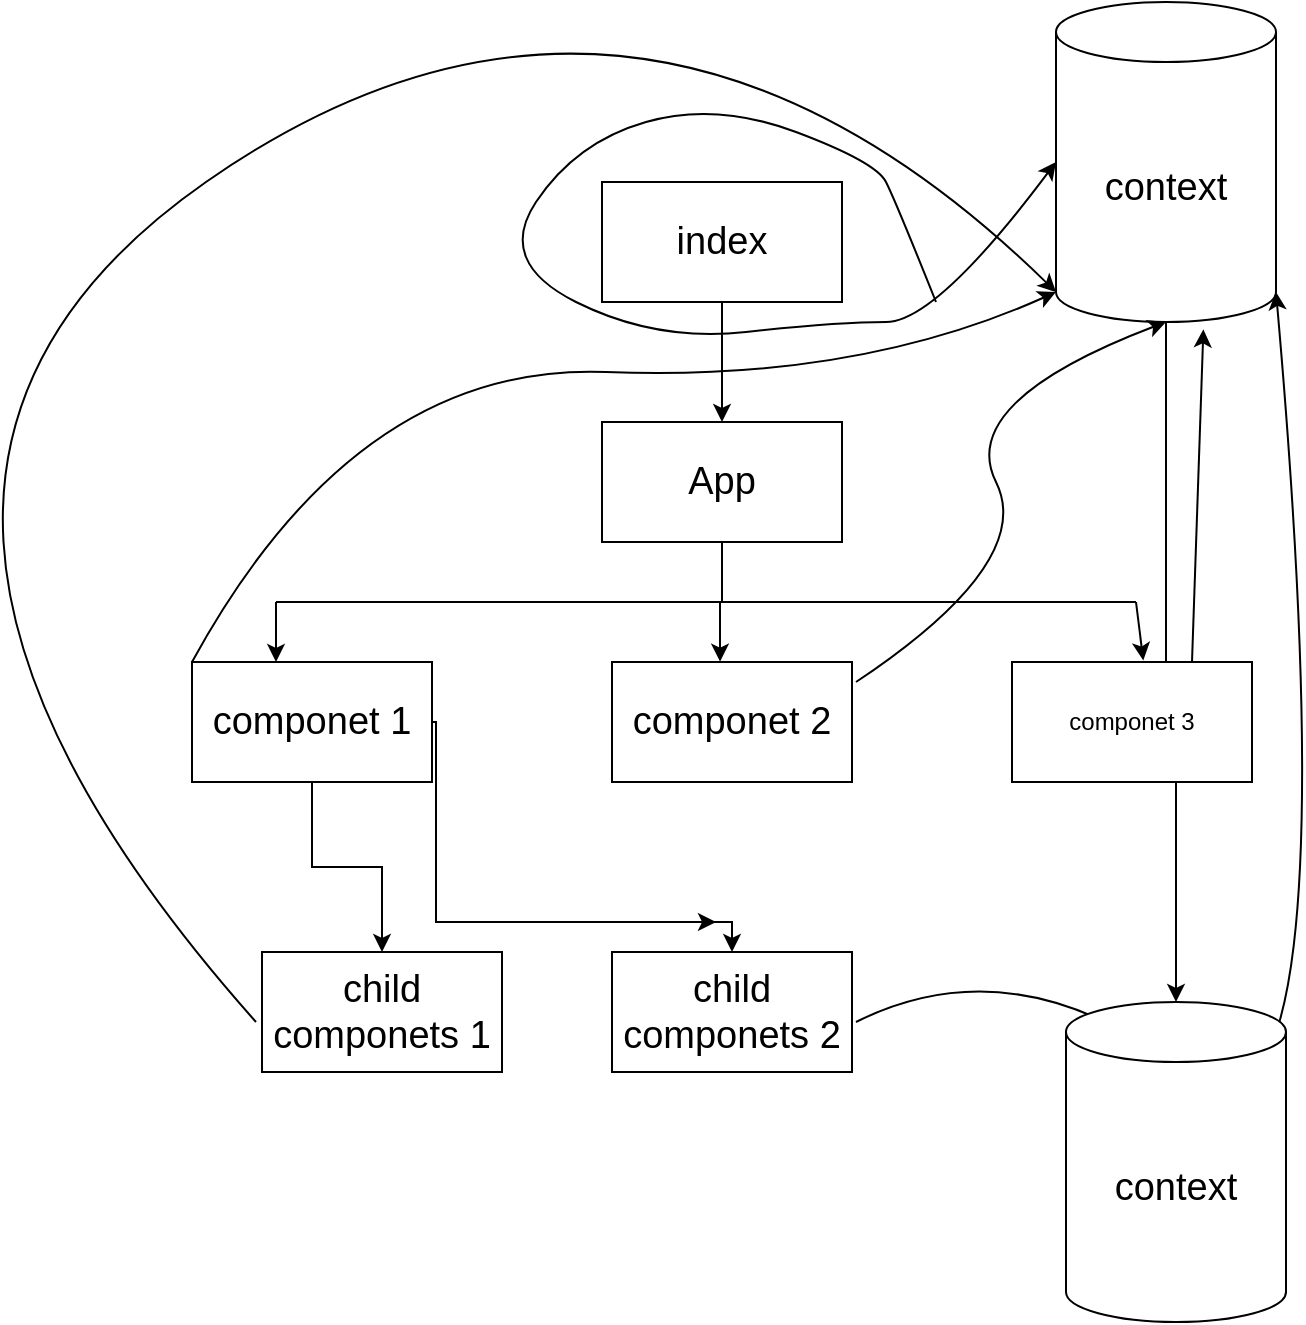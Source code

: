 <mxfile version="18.1.2" type="github">
  <diagram id="JtRsb9dR_s1ZqosVjEI6" name="Page-1">
    <mxGraphModel dx="1231" dy="689" grid="1" gridSize="10" guides="1" tooltips="1" connect="1" arrows="1" fold="1" page="1" pageScale="1" pageWidth="827" pageHeight="1169" math="0" shadow="0">
      <root>
        <mxCell id="0" />
        <mxCell id="1" parent="0" />
        <mxCell id="CUs1m5vH4RLbSxlX3L1v-53" style="edgeStyle=orthogonalEdgeStyle;rounded=0;orthogonalLoop=1;jettySize=auto;html=1;fontSize=19;" edge="1" parent="1" source="CUs1m5vH4RLbSxlX3L1v-1" target="CUs1m5vH4RLbSxlX3L1v-52">
          <mxGeometry relative="1" as="geometry" />
        </mxCell>
        <mxCell id="CUs1m5vH4RLbSxlX3L1v-1" value="context" style="shape=cylinder3;whiteSpace=wrap;html=1;boundedLbl=1;backgroundOutline=1;size=15;fontSize=19;" vertex="1" parent="1">
          <mxGeometry x="580" y="20" width="110" height="160" as="geometry" />
        </mxCell>
        <mxCell id="CUs1m5vH4RLbSxlX3L1v-10" style="edgeStyle=orthogonalEdgeStyle;rounded=0;orthogonalLoop=1;jettySize=auto;html=1;exitX=0.5;exitY=1;exitDx=0;exitDy=0;entryX=0.45;entryY=-0.003;entryDx=0;entryDy=0;entryPerimeter=0;fontSize=19;" edge="1" parent="1" source="CUs1m5vH4RLbSxlX3L1v-2" target="CUs1m5vH4RLbSxlX3L1v-6">
          <mxGeometry relative="1" as="geometry">
            <mxPoint x="413" y="330" as="targetPoint" />
          </mxGeometry>
        </mxCell>
        <mxCell id="CUs1m5vH4RLbSxlX3L1v-2" value="App" style="rounded=0;whiteSpace=wrap;html=1;fontSize=19;" vertex="1" parent="1">
          <mxGeometry x="353" y="230" width="120" height="60" as="geometry" />
        </mxCell>
        <mxCell id="CUs1m5vH4RLbSxlX3L1v-4" style="edgeStyle=orthogonalEdgeStyle;rounded=0;orthogonalLoop=1;jettySize=auto;html=1;fontSize=19;" edge="1" parent="1" source="CUs1m5vH4RLbSxlX3L1v-3" target="CUs1m5vH4RLbSxlX3L1v-2">
          <mxGeometry relative="1" as="geometry" />
        </mxCell>
        <mxCell id="CUs1m5vH4RLbSxlX3L1v-3" value="index" style="rounded=0;whiteSpace=wrap;html=1;fontSize=19;" vertex="1" parent="1">
          <mxGeometry x="353" y="110" width="120" height="60" as="geometry" />
        </mxCell>
        <mxCell id="CUs1m5vH4RLbSxlX3L1v-20" style="edgeStyle=orthogonalEdgeStyle;rounded=0;orthogonalLoop=1;jettySize=auto;html=1;fontSize=19;" edge="1" parent="1" source="CUs1m5vH4RLbSxlX3L1v-5" target="CUs1m5vH4RLbSxlX3L1v-8">
          <mxGeometry relative="1" as="geometry" />
        </mxCell>
        <mxCell id="CUs1m5vH4RLbSxlX3L1v-21" style="edgeStyle=orthogonalEdgeStyle;rounded=0;orthogonalLoop=1;jettySize=auto;html=1;fontSize=19;" edge="1" parent="1" source="CUs1m5vH4RLbSxlX3L1v-5">
          <mxGeometry relative="1" as="geometry">
            <mxPoint x="410" y="480" as="targetPoint" />
            <Array as="points">
              <mxPoint x="270" y="380" />
              <mxPoint x="270" y="480" />
            </Array>
          </mxGeometry>
        </mxCell>
        <mxCell id="CUs1m5vH4RLbSxlX3L1v-5" value="componet 1" style="rounded=0;whiteSpace=wrap;html=1;fontSize=19;" vertex="1" parent="1">
          <mxGeometry x="148" y="350" width="120" height="60" as="geometry" />
        </mxCell>
        <mxCell id="CUs1m5vH4RLbSxlX3L1v-6" value="&lt;span style=&quot;font-size: 19px;&quot;&gt;componet 2&lt;br style=&quot;font-size: 19px;&quot;&gt;&lt;/span&gt;" style="rounded=0;whiteSpace=wrap;html=1;fontSize=19;" vertex="1" parent="1">
          <mxGeometry x="358" y="350" width="120" height="60" as="geometry" />
        </mxCell>
        <mxCell id="CUs1m5vH4RLbSxlX3L1v-7" value="&lt;span style=&quot;&quot;&gt;componet 3&lt;br&gt;&lt;/span&gt;" style="rounded=0;whiteSpace=wrap;html=1;" vertex="1" parent="1">
          <mxGeometry x="558" y="350" width="120" height="60" as="geometry" />
        </mxCell>
        <mxCell id="CUs1m5vH4RLbSxlX3L1v-8" value="child componets 1" style="rounded=0;whiteSpace=wrap;html=1;fontSize=19;" vertex="1" parent="1">
          <mxGeometry x="183" y="495" width="120" height="60" as="geometry" />
        </mxCell>
        <mxCell id="CUs1m5vH4RLbSxlX3L1v-9" value="&lt;span style=&quot;font-size: 19px;&quot;&gt;child componets 2&lt;/span&gt;" style="rounded=0;whiteSpace=wrap;html=1;fontSize=19;" vertex="1" parent="1">
          <mxGeometry x="358" y="495" width="120" height="60" as="geometry" />
        </mxCell>
        <mxCell id="CUs1m5vH4RLbSxlX3L1v-12" value="" style="endArrow=none;html=1;rounded=0;fontSize=19;" edge="1" parent="1">
          <mxGeometry width="50" height="50" relative="1" as="geometry">
            <mxPoint x="190" y="320" as="sourcePoint" />
            <mxPoint x="620" y="320" as="targetPoint" />
          </mxGeometry>
        </mxCell>
        <mxCell id="CUs1m5vH4RLbSxlX3L1v-18" value="" style="endArrow=classic;html=1;rounded=0;entryX=0.35;entryY=0;entryDx=0;entryDy=0;entryPerimeter=0;fontSize=19;" edge="1" parent="1" target="CUs1m5vH4RLbSxlX3L1v-5">
          <mxGeometry width="50" height="50" relative="1" as="geometry">
            <mxPoint x="190" y="320" as="sourcePoint" />
            <mxPoint x="330" y="430" as="targetPoint" />
          </mxGeometry>
        </mxCell>
        <mxCell id="CUs1m5vH4RLbSxlX3L1v-19" value="" style="endArrow=classic;html=1;rounded=0;entryX=0.547;entryY=-0.013;entryDx=0;entryDy=0;entryPerimeter=0;fontSize=19;" edge="1" parent="1" target="CUs1m5vH4RLbSxlX3L1v-7">
          <mxGeometry width="50" height="50" relative="1" as="geometry">
            <mxPoint x="620" y="320" as="sourcePoint" />
            <mxPoint x="650" y="450" as="targetPoint" />
          </mxGeometry>
        </mxCell>
        <mxCell id="CUs1m5vH4RLbSxlX3L1v-22" style="edgeStyle=orthogonalEdgeStyle;rounded=0;orthogonalLoop=1;jettySize=auto;html=1;fontSize=19;" edge="1" parent="1" source="CUs1m5vH4RLbSxlX3L1v-5" target="CUs1m5vH4RLbSxlX3L1v-9">
          <mxGeometry relative="1" as="geometry">
            <mxPoint x="410" y="480" as="targetPoint" />
            <Array as="points">
              <mxPoint x="270" y="380" />
              <mxPoint x="270" y="480" />
              <mxPoint x="418" y="480" />
            </Array>
          </mxGeometry>
        </mxCell>
        <mxCell id="CUs1m5vH4RLbSxlX3L1v-37" value="" style="curved=1;endArrow=classic;html=1;rounded=0;fontSize=19;entryX=1;entryY=1;entryDx=0;entryDy=-15;entryPerimeter=0;" edge="1" parent="1" target="CUs1m5vH4RLbSxlX3L1v-1">
          <mxGeometry width="50" height="50" relative="1" as="geometry">
            <mxPoint x="480" y="530" as="sourcePoint" />
            <mxPoint x="790" y="390" as="targetPoint" />
            <Array as="points">
              <mxPoint x="560" y="490" />
              <mxPoint x="730" y="620" />
            </Array>
          </mxGeometry>
        </mxCell>
        <mxCell id="CUs1m5vH4RLbSxlX3L1v-38" value="" style="curved=1;endArrow=classic;html=1;rounded=0;fontSize=19;entryX=0;entryY=1;entryDx=0;entryDy=-15;entryPerimeter=0;" edge="1" parent="1" target="CUs1m5vH4RLbSxlX3L1v-1">
          <mxGeometry width="50" height="50" relative="1" as="geometry">
            <mxPoint x="180" y="530" as="sourcePoint" />
            <mxPoint x="530" y="260" as="targetPoint" />
            <Array as="points">
              <mxPoint x="-60" y="260" />
              <mxPoint x="370" y="-40" />
            </Array>
          </mxGeometry>
        </mxCell>
        <mxCell id="CUs1m5vH4RLbSxlX3L1v-40" value="" style="curved=1;endArrow=classic;html=1;rounded=0;fontSize=19;entryX=0.5;entryY=1;entryDx=0;entryDy=0;entryPerimeter=0;" edge="1" parent="1" target="CUs1m5vH4RLbSxlX3L1v-1">
          <mxGeometry width="50" height="50" relative="1" as="geometry">
            <mxPoint x="480" y="360" as="sourcePoint" />
            <mxPoint x="530" y="240" as="targetPoint" />
            <Array as="points">
              <mxPoint x="570" y="300" />
              <mxPoint x="530" y="220" />
            </Array>
          </mxGeometry>
        </mxCell>
        <mxCell id="CUs1m5vH4RLbSxlX3L1v-41" value="" style="curved=1;endArrow=classic;html=1;rounded=0;fontSize=19;exitX=0;exitY=0;exitDx=0;exitDy=0;entryX=0;entryY=1;entryDx=0;entryDy=-15;entryPerimeter=0;" edge="1" parent="1" source="CUs1m5vH4RLbSxlX3L1v-5" target="CUs1m5vH4RLbSxlX3L1v-1">
          <mxGeometry width="50" height="50" relative="1" as="geometry">
            <mxPoint x="480" y="290" as="sourcePoint" />
            <mxPoint x="530" y="240" as="targetPoint" />
            <Array as="points">
              <mxPoint x="230" y="200" />
              <mxPoint x="480" y="210" />
            </Array>
          </mxGeometry>
        </mxCell>
        <mxCell id="CUs1m5vH4RLbSxlX3L1v-42" value="" style="curved=1;endArrow=classic;html=1;rounded=0;fontSize=19;exitX=0.75;exitY=0;exitDx=0;exitDy=0;entryX=0.67;entryY=1.023;entryDx=0;entryDy=0;entryPerimeter=0;" edge="1" parent="1" source="CUs1m5vH4RLbSxlX3L1v-7" target="CUs1m5vH4RLbSxlX3L1v-1">
          <mxGeometry width="50" height="50" relative="1" as="geometry">
            <mxPoint x="480" y="290" as="sourcePoint" />
            <mxPoint x="530" y="240" as="targetPoint" />
            <Array as="points" />
          </mxGeometry>
        </mxCell>
        <mxCell id="CUs1m5vH4RLbSxlX3L1v-48" value="" style="curved=1;endArrow=classic;html=1;rounded=0;fontSize=19;entryX=0;entryY=0.5;entryDx=0;entryDy=0;entryPerimeter=0;" edge="1" parent="1" target="CUs1m5vH4RLbSxlX3L1v-1">
          <mxGeometry width="50" height="50" relative="1" as="geometry">
            <mxPoint x="520" y="170" as="sourcePoint" />
            <mxPoint x="530" y="240" as="targetPoint" />
            <Array as="points">
              <mxPoint x="500" y="120" />
              <mxPoint x="490" y="100" />
              <mxPoint x="410" y="70" />
              <mxPoint x="340" y="90" />
              <mxPoint x="300" y="150" />
              <mxPoint x="380" y="190" />
              <mxPoint x="470" y="180" />
              <mxPoint x="520" y="180" />
            </Array>
          </mxGeometry>
        </mxCell>
        <mxCell id="CUs1m5vH4RLbSxlX3L1v-52" value="context" style="shape=cylinder3;whiteSpace=wrap;html=1;boundedLbl=1;backgroundOutline=1;size=15;fontSize=19;labelBackgroundColor=none;fillColor=#FFFFFF;" vertex="1" parent="1">
          <mxGeometry x="585" y="520" width="110" height="160" as="geometry" />
        </mxCell>
      </root>
    </mxGraphModel>
  </diagram>
</mxfile>
